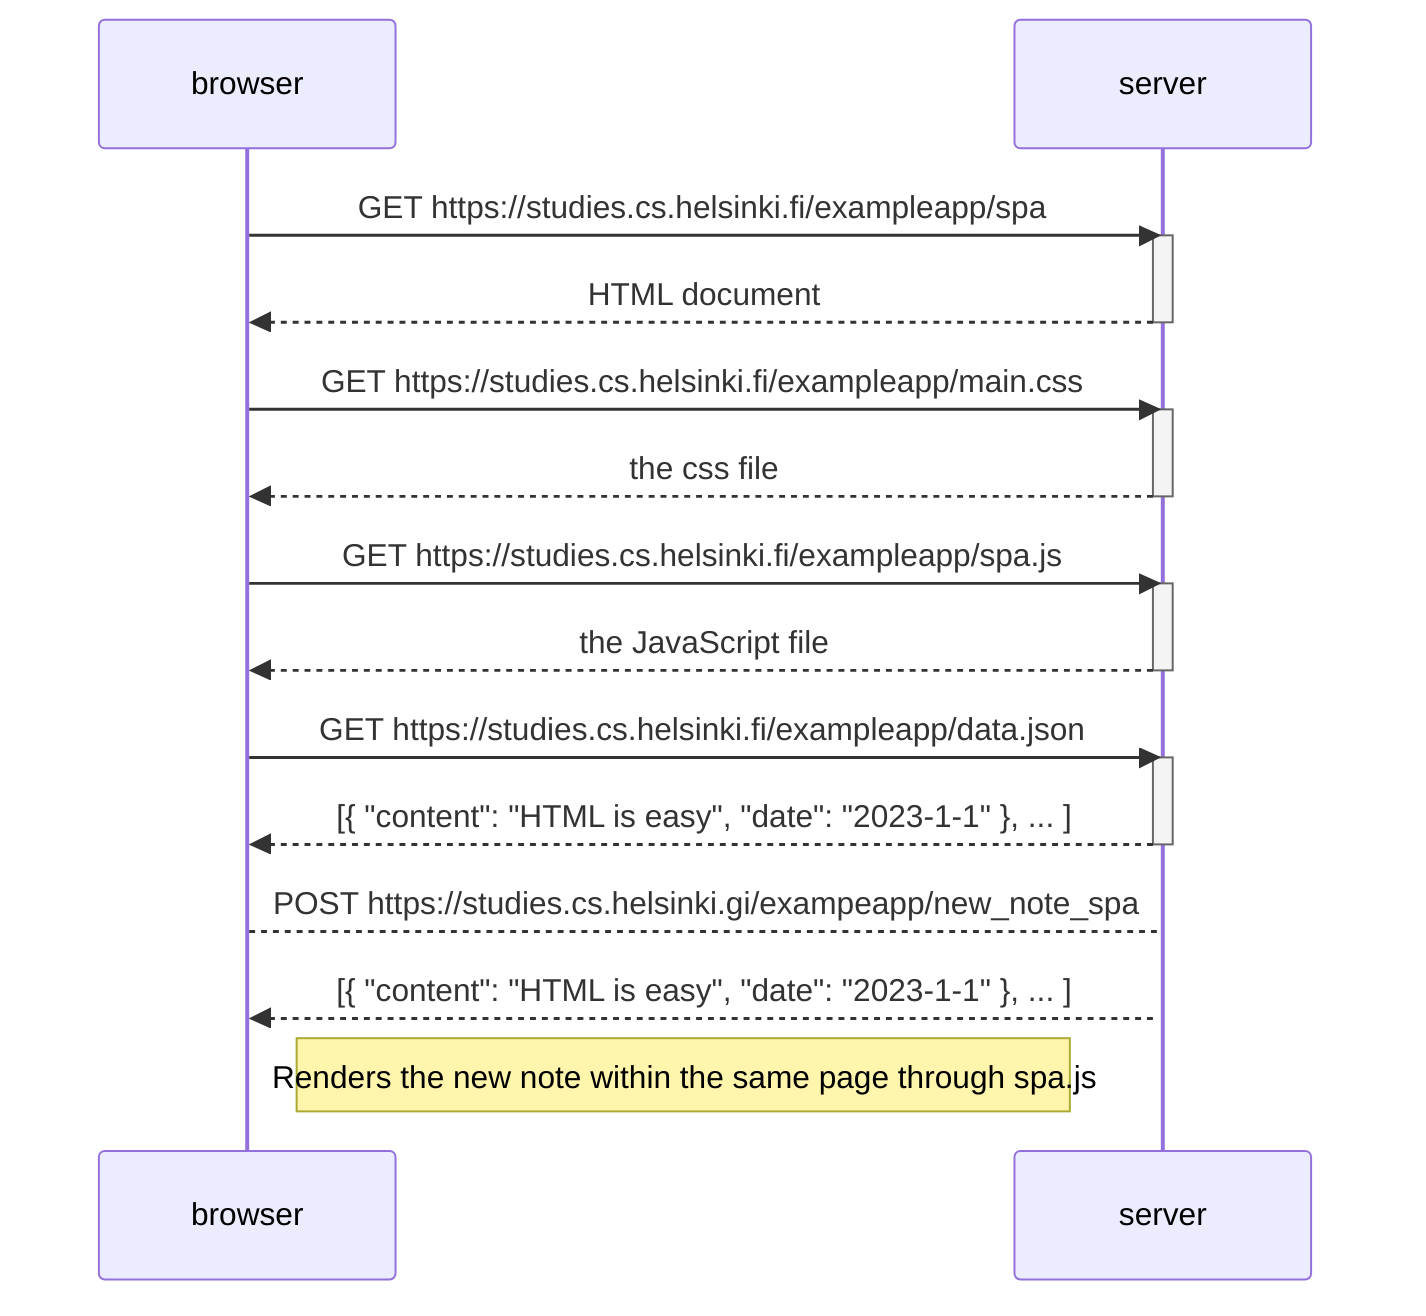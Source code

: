 sequenceDiagram
    participant browser
    participant server

     browser->>server: GET https://studies.cs.helsinki.fi/exampleapp/spa
    activate server
    server-->>browser: HTML document
    deactivate server

    browser->>server: GET https://studies.cs.helsinki.fi/exampleapp/main.css
    activate server
    server-->>browser: the css file
    deactivate server

    
    browser->>server: GET https://studies.cs.helsinki.fi/exampleapp/spa.js
    activate server
    server-->>browser: the JavaScript file
    deactivate server

    browser->>server: GET https://studies.cs.helsinki.fi/exampleapp/data.json
    activate server
    server-->>browser: [{ "content": "HTML is easy", "date": "2023-1-1" }, ... ]
    deactivate server
    
browser-->server: POST https://studies.cs.helsinki.gi/exampeapp/new_note_spa
    activate server
    server-->>browser:  [{ "content": "HTML is easy", "date": "2023-1-1" }, ... ]

    Note right of browser: Renders the new note within the same page through spa.js